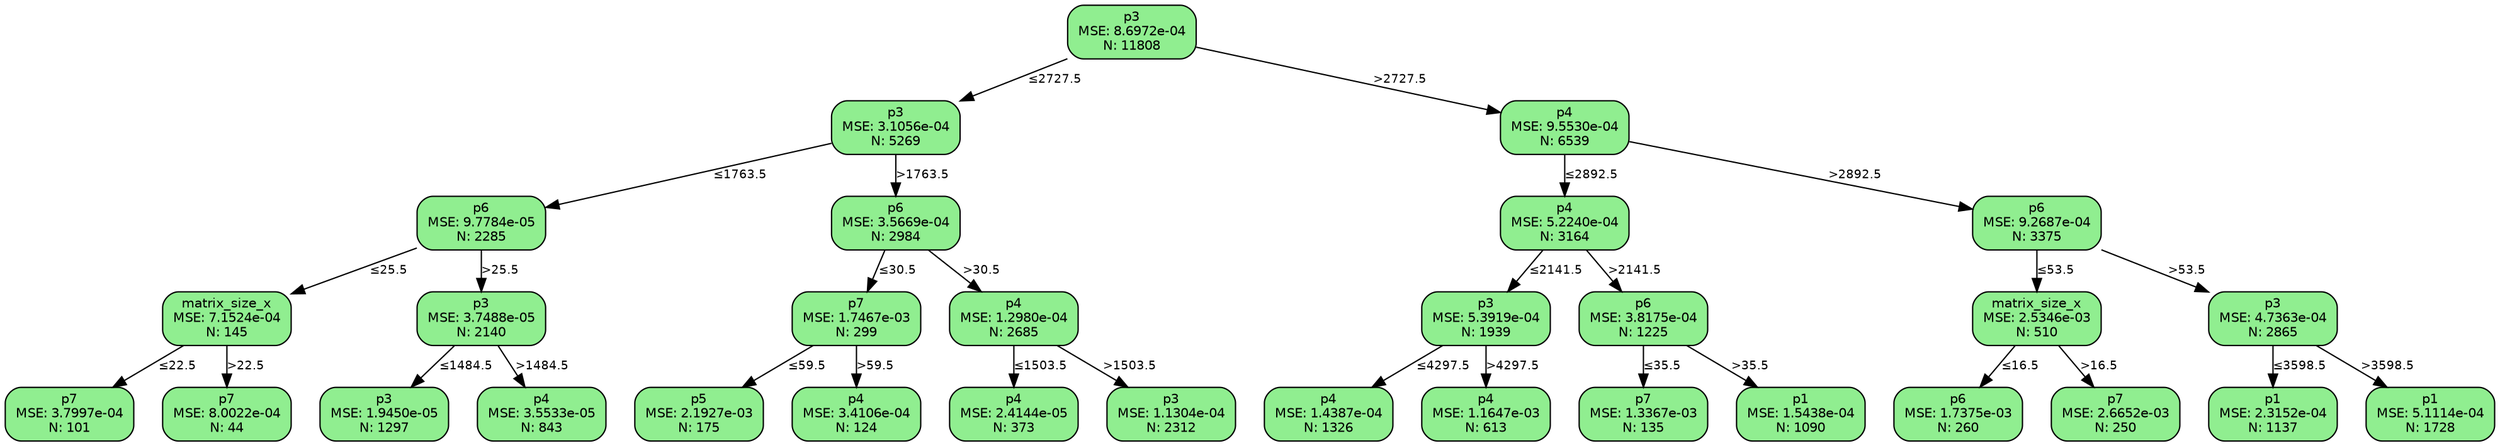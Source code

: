 digraph DecisionTree {
    rankdir=TB;
    node [shape=box, style="rounded,filled", color=black, fontname=helvetica, fontsize=10];
    edge [fontname=helvetica, fontsize=9];
    graph [ranksep=0.3, nodesep=0.3];
    node0 [label="p3\nMSE: 8.6972e-04\nN: 11808", fillcolor=lightgreen];
    node1 [label="p3\nMSE: 3.1056e-04\nN: 5269", fillcolor=lightgreen];
    node2 [label="p6\nMSE: 9.7784e-05\nN: 2285", fillcolor=lightgreen];
    node3 [label="matrix_size_x\nMSE: 7.1524e-04\nN: 145", fillcolor=lightgreen];
    node4 [label="p7\nMSE: 3.7997e-04\nN: 101", fillcolor=lightgreen];
    node3 -> node4 [label="≤22.5"];
    node5 [label="p7\nMSE: 8.0022e-04\nN: 44", fillcolor=lightgreen];
    node3 -> node5 [label=">22.5"];
    node2 -> node3 [label="≤25.5"];
    node6 [label="p3\nMSE: 3.7488e-05\nN: 2140", fillcolor=lightgreen];
    node7 [label="p3\nMSE: 1.9450e-05\nN: 1297", fillcolor=lightgreen];
    node6 -> node7 [label="≤1484.5"];
    node8 [label="p4\nMSE: 3.5533e-05\nN: 843", fillcolor=lightgreen];
    node6 -> node8 [label=">1484.5"];
    node2 -> node6 [label=">25.5"];
    node1 -> node2 [label="≤1763.5"];
    node9 [label="p6\nMSE: 3.5669e-04\nN: 2984", fillcolor=lightgreen];
    node10 [label="p7\nMSE: 1.7467e-03\nN: 299", fillcolor=lightgreen];
    node11 [label="p5\nMSE: 2.1927e-03\nN: 175", fillcolor=lightgreen];
    node10 -> node11 [label="≤59.5"];
    node12 [label="p4\nMSE: 3.4106e-04\nN: 124", fillcolor=lightgreen];
    node10 -> node12 [label=">59.5"];
    node9 -> node10 [label="≤30.5"];
    node13 [label="p4\nMSE: 1.2980e-04\nN: 2685", fillcolor=lightgreen];
    node14 [label="p4\nMSE: 2.4144e-05\nN: 373", fillcolor=lightgreen];
    node13 -> node14 [label="≤1503.5"];
    node15 [label="p3\nMSE: 1.1304e-04\nN: 2312", fillcolor=lightgreen];
    node13 -> node15 [label=">1503.5"];
    node9 -> node13 [label=">30.5"];
    node1 -> node9 [label=">1763.5"];
    node0 -> node1 [label="≤2727.5"];
    node16 [label="p4\nMSE: 9.5530e-04\nN: 6539", fillcolor=lightgreen];
    node17 [label="p4\nMSE: 5.2240e-04\nN: 3164", fillcolor=lightgreen];
    node18 [label="p3\nMSE: 5.3919e-04\nN: 1939", fillcolor=lightgreen];
    node19 [label="p4\nMSE: 1.4387e-04\nN: 1326", fillcolor=lightgreen];
    node18 -> node19 [label="≤4297.5"];
    node20 [label="p4\nMSE: 1.1647e-03\nN: 613", fillcolor=lightgreen];
    node18 -> node20 [label=">4297.5"];
    node17 -> node18 [label="≤2141.5"];
    node21 [label="p6\nMSE: 3.8175e-04\nN: 1225", fillcolor=lightgreen];
    node22 [label="p7\nMSE: 1.3367e-03\nN: 135", fillcolor=lightgreen];
    node21 -> node22 [label="≤35.5"];
    node23 [label="p1\nMSE: 1.5438e-04\nN: 1090", fillcolor=lightgreen];
    node21 -> node23 [label=">35.5"];
    node17 -> node21 [label=">2141.5"];
    node16 -> node17 [label="≤2892.5"];
    node24 [label="p6\nMSE: 9.2687e-04\nN: 3375", fillcolor=lightgreen];
    node25 [label="matrix_size_x\nMSE: 2.5346e-03\nN: 510", fillcolor=lightgreen];
    node26 [label="p6\nMSE: 1.7375e-03\nN: 260", fillcolor=lightgreen];
    node25 -> node26 [label="≤16.5"];
    node27 [label="p7\nMSE: 2.6652e-03\nN: 250", fillcolor=lightgreen];
    node25 -> node27 [label=">16.5"];
    node24 -> node25 [label="≤53.5"];
    node28 [label="p3\nMSE: 4.7363e-04\nN: 2865", fillcolor=lightgreen];
    node29 [label="p1\nMSE: 2.3152e-04\nN: 1137", fillcolor=lightgreen];
    node28 -> node29 [label="≤3598.5"];
    node30 [label="p1\nMSE: 5.1114e-04\nN: 1728", fillcolor=lightgreen];
    node28 -> node30 [label=">3598.5"];
    node24 -> node28 [label=">53.5"];
    node16 -> node24 [label=">2892.5"];
    node0 -> node16 [label=">2727.5"];
}
